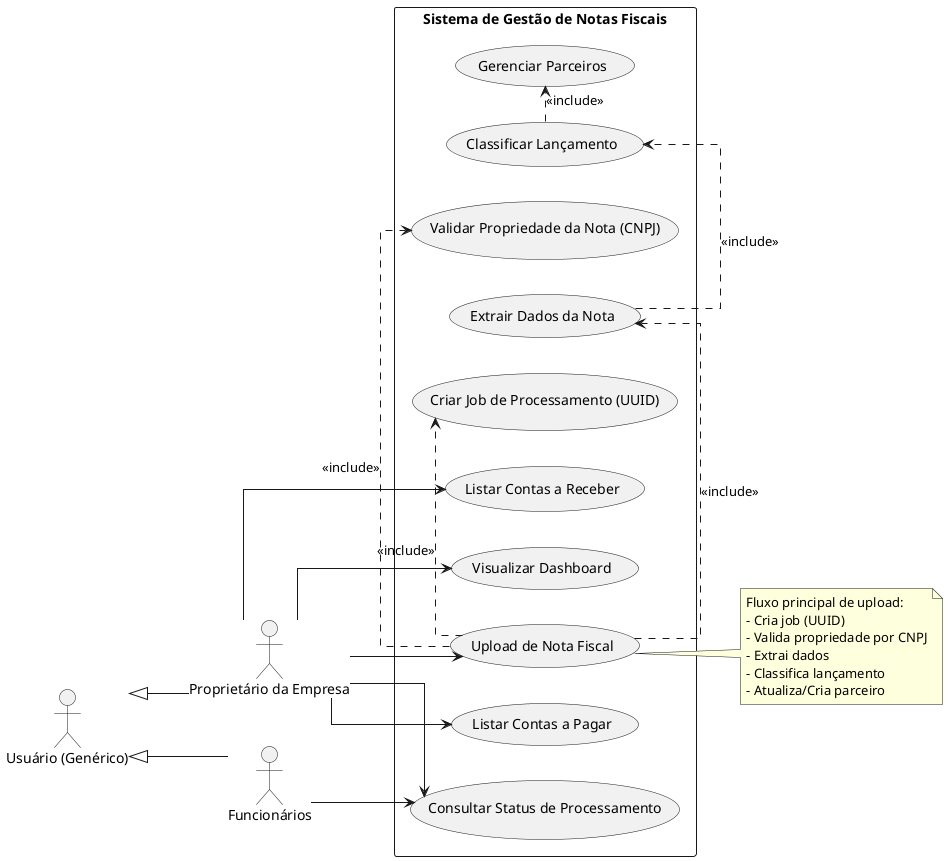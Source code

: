 @startuml "Caso de Uso Preliminar"

' Force straight, non-curved lines
skinparam linetype ortho

left to right direction

actor "Usuário (Genérico)" as Usuario
actor "Proprietário da Empresa" as Proprietario
actor "Funcionários" as Funcionarios

rectangle "Sistema de Gestão de Notas Fiscais" {
		usecase "Upload de Nota Fiscal" as UC1
		usecase "Validar Propriedade da Nota (CNPJ)" as UCv
		usecase "Extrair Dados da Nota" as UCe
		usecase "Classificar Lançamento" as UCc
		usecase "Gerenciar Parceiros" as UCp
		usecase "Criar Job de Processamento (UUID)" as UCjob
		usecase "Consultar Status de Processamento" as UC2
		usecase "Listar Contas a Pagar" as UC3
		usecase "Listar Contas a Receber" as UC4
		usecase "Visualizar Dashboard" as UC5
}

' Associações principais
Proprietario --> UC1
Proprietario --> UC2
Proprietario --> UC3
Proprietario --> UC4
Proprietario --> UC5
Funcionarios --> UC2
Usuario <|-- Proprietario
Usuario <|-- Funcionarios

' Relações de inclusão (fluxos obrigatórios)
UC1 .> UCjob : <<include>>
UC1 .> UCv : <<include>>
UC1 .> UCe : <<include>>
UCe .> UCc : <<include>>
UCc .> UCp : <<include>>

note right of UC1
	Fluxo principal de upload:
	- Cria job (UUID)
	- Valida propriedade por CNPJ
	- Extrai dados
	- Classifica lançamento
	- Atualiza/Cria parceiro
end note

@enduml